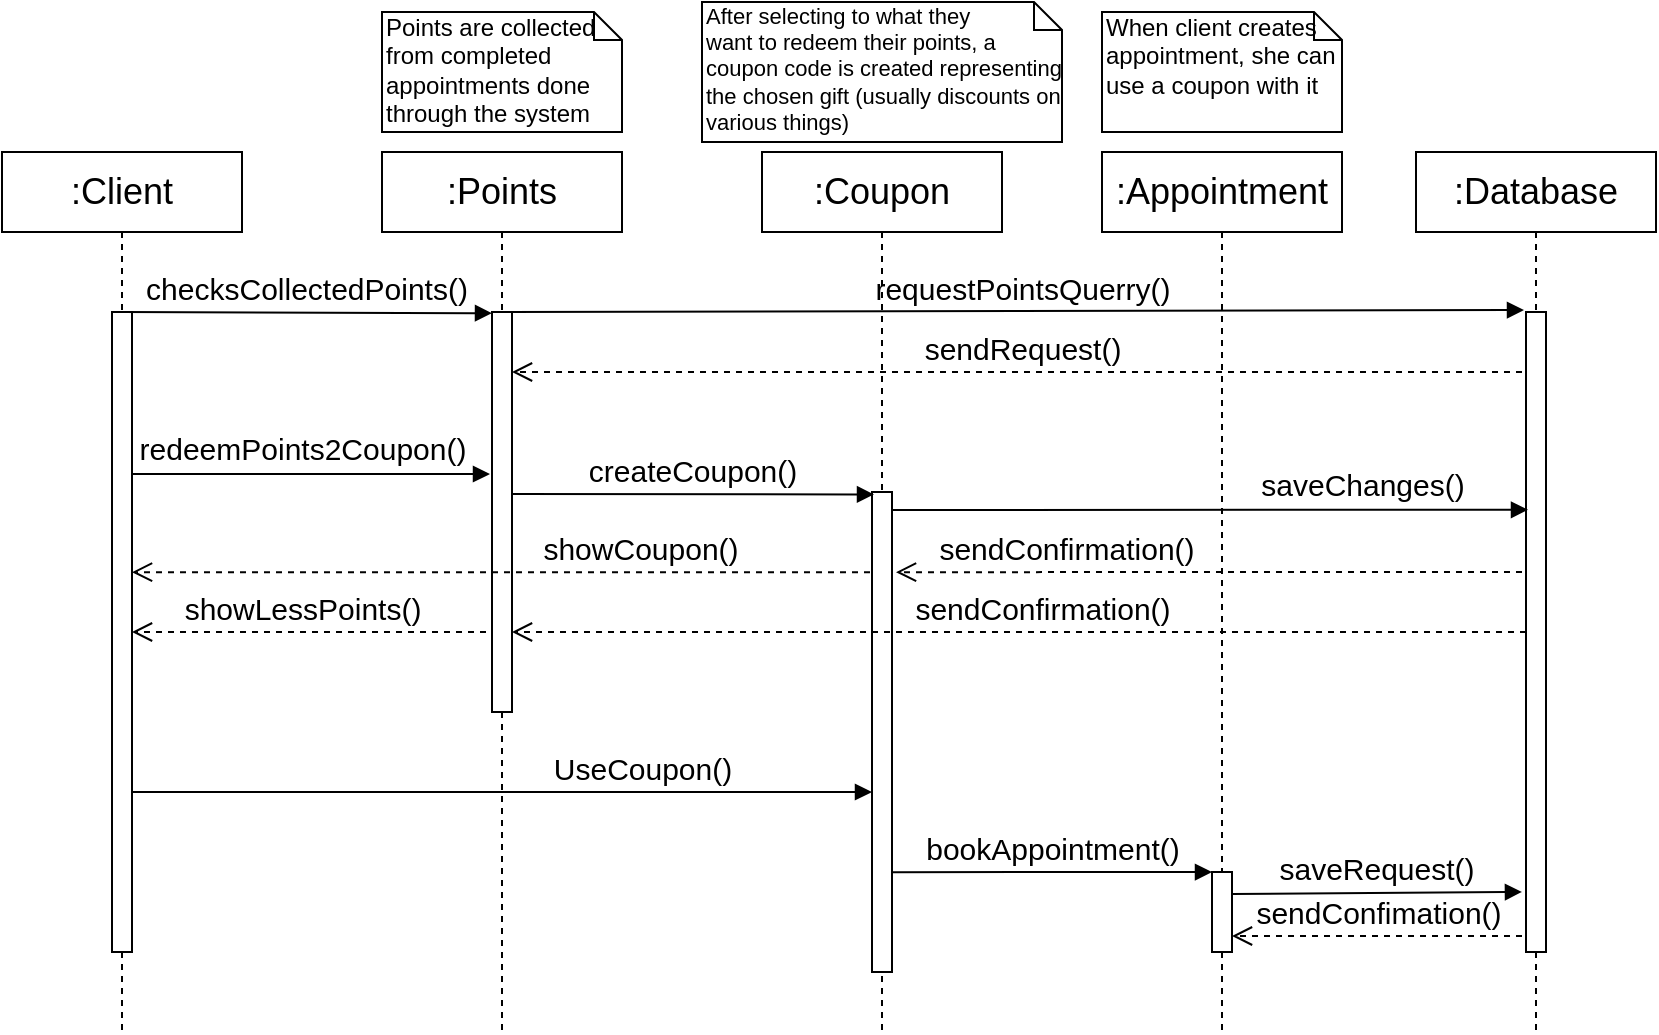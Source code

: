 <mxfile version="13.1.3" type="github">
  <diagram id="ZvswTUO-Zu5YeTHh9Eew" name="Page-1">
    <mxGraphModel dx="1062" dy="584" grid="1" gridSize="10" guides="1" tooltips="1" connect="1" arrows="1" fold="1" page="1" pageScale="1" pageWidth="827" pageHeight="1169" math="0" shadow="0">
      <root>
        <mxCell id="0" />
        <mxCell id="1" parent="0" />
        <mxCell id="kPbfFl2tk-6dKfdmZLiG-2" value=":Client" style="shape=umlLifeline;perimeter=lifelinePerimeter;whiteSpace=wrap;html=1;container=1;collapsible=0;recursiveResize=0;outlineConnect=0;fontSize=18;" parent="1" vertex="1">
          <mxGeometry y="80" width="120" height="440" as="geometry" />
        </mxCell>
        <mxCell id="kPbfFl2tk-6dKfdmZLiG-8" value="" style="html=1;points=[];perimeter=orthogonalPerimeter;" parent="kPbfFl2tk-6dKfdmZLiG-2" vertex="1">
          <mxGeometry x="55" y="80" width="10" height="320" as="geometry" />
        </mxCell>
        <mxCell id="kPbfFl2tk-6dKfdmZLiG-10" value="&lt;font style=&quot;font-size: 15px&quot;&gt;checksCollectedPoints()&lt;/font&gt;" style="html=1;verticalAlign=bottom;endArrow=block;entryX=0;entryY=0.003;entryDx=0;entryDy=0;entryPerimeter=0;" parent="kPbfFl2tk-6dKfdmZLiG-2" target="kPbfFl2tk-6dKfdmZLiG-9" edge="1">
          <mxGeometry width="80" relative="1" as="geometry">
            <mxPoint x="60" y="80" as="sourcePoint" />
            <mxPoint x="140" y="80" as="targetPoint" />
          </mxGeometry>
        </mxCell>
        <mxCell id="kPbfFl2tk-6dKfdmZLiG-4" value=":Points" style="shape=umlLifeline;perimeter=lifelinePerimeter;whiteSpace=wrap;html=1;container=1;collapsible=0;recursiveResize=0;outlineConnect=0;fontSize=18;" parent="1" vertex="1">
          <mxGeometry x="190" y="80" width="120" height="440" as="geometry" />
        </mxCell>
        <mxCell id="kPbfFl2tk-6dKfdmZLiG-9" value="" style="html=1;points=[];perimeter=orthogonalPerimeter;" parent="kPbfFl2tk-6dKfdmZLiG-4" vertex="1">
          <mxGeometry x="55" y="80" width="10" height="200" as="geometry" />
        </mxCell>
        <mxCell id="kPbfFl2tk-6dKfdmZLiG-13" value="requestPointsQuerry()" style="html=1;verticalAlign=bottom;endArrow=block;entryX=-0.1;entryY=-0.003;entryDx=0;entryDy=0;entryPerimeter=0;fontSize=15;" parent="kPbfFl2tk-6dKfdmZLiG-4" target="kPbfFl2tk-6dKfdmZLiG-14" edge="1">
          <mxGeometry x="0.018" width="80" relative="1" as="geometry">
            <mxPoint x="60" y="80" as="sourcePoint" />
            <mxPoint x="140" y="80" as="targetPoint" />
            <mxPoint as="offset" />
          </mxGeometry>
        </mxCell>
        <mxCell id="kPbfFl2tk-6dKfdmZLiG-5" value=":Database" style="shape=umlLifeline;perimeter=lifelinePerimeter;whiteSpace=wrap;html=1;container=1;collapsible=0;recursiveResize=0;outlineConnect=0;fontSize=18;" parent="1" vertex="1">
          <mxGeometry x="707" y="80" width="120" height="440" as="geometry" />
        </mxCell>
        <mxCell id="kPbfFl2tk-6dKfdmZLiG-14" value="" style="html=1;points=[];perimeter=orthogonalPerimeter;" parent="kPbfFl2tk-6dKfdmZLiG-5" vertex="1">
          <mxGeometry x="55" y="80" width="10" height="320" as="geometry" />
        </mxCell>
        <mxCell id="kPbfFl2tk-6dKfdmZLiG-3" value=":Appointment" style="shape=umlLifeline;perimeter=lifelinePerimeter;whiteSpace=wrap;html=1;container=1;collapsible=0;recursiveResize=0;outlineConnect=0;fontSize=18;" parent="1" vertex="1">
          <mxGeometry x="550" y="80" width="120" height="440" as="geometry" />
        </mxCell>
        <mxCell id="kPbfFl2tk-6dKfdmZLiG-27" value="" style="html=1;points=[];perimeter=orthogonalPerimeter;fontSize=15;" parent="kPbfFl2tk-6dKfdmZLiG-3" vertex="1">
          <mxGeometry x="55" y="360" width="10" height="40" as="geometry" />
        </mxCell>
        <mxCell id="kPbfFl2tk-6dKfdmZLiG-6" value=":Coupon" style="shape=umlLifeline;perimeter=lifelinePerimeter;whiteSpace=wrap;html=1;container=1;collapsible=0;recursiveResize=0;outlineConnect=0;fontSize=18;" parent="1" vertex="1">
          <mxGeometry x="380" y="80" width="120" height="440" as="geometry" />
        </mxCell>
        <mxCell id="kPbfFl2tk-6dKfdmZLiG-18" value="" style="html=1;points=[];perimeter=orthogonalPerimeter;fontSize=15;" parent="kPbfFl2tk-6dKfdmZLiG-6" vertex="1">
          <mxGeometry x="55" y="170" width="10" height="240" as="geometry" />
        </mxCell>
        <mxCell id="kPbfFl2tk-6dKfdmZLiG-12" value="Points are collected from completed appointments done through the system" style="shape=note;whiteSpace=wrap;html=1;size=14;verticalAlign=top;align=left;spacingTop=-6;" parent="1" vertex="1">
          <mxGeometry x="190" y="10" width="120" height="60" as="geometry" />
        </mxCell>
        <mxCell id="kPbfFl2tk-6dKfdmZLiG-15" value="sendRequest()" style="html=1;verticalAlign=bottom;endArrow=open;dashed=1;endSize=8;fontSize=15;" parent="1" target="kPbfFl2tk-6dKfdmZLiG-9" edge="1">
          <mxGeometry x="-0.01" relative="1" as="geometry">
            <mxPoint x="760" y="190" as="sourcePoint" />
            <mxPoint x="680" y="190" as="targetPoint" />
            <mxPoint as="offset" />
          </mxGeometry>
        </mxCell>
        <mxCell id="kPbfFl2tk-6dKfdmZLiG-16" value="redeemPoints2Coupon()" style="html=1;verticalAlign=bottom;endArrow=block;fontSize=15;exitX=1;exitY=0.253;exitDx=0;exitDy=0;exitPerimeter=0;entryX=-0.1;entryY=0.405;entryDx=0;entryDy=0;entryPerimeter=0;" parent="1" source="kPbfFl2tk-6dKfdmZLiG-8" target="kPbfFl2tk-6dKfdmZLiG-9" edge="1">
          <mxGeometry x="-0.056" y="1" width="80" relative="1" as="geometry">
            <mxPoint x="70" y="240" as="sourcePoint" />
            <mxPoint x="150" y="240" as="targetPoint" />
            <mxPoint as="offset" />
          </mxGeometry>
        </mxCell>
        <mxCell id="kPbfFl2tk-6dKfdmZLiG-17" value="createCoupon()" style="html=1;verticalAlign=bottom;endArrow=block;fontSize=15;entryX=0.1;entryY=0.005;entryDx=0;entryDy=0;entryPerimeter=0;" parent="1" target="kPbfFl2tk-6dKfdmZLiG-18" edge="1">
          <mxGeometry width="80" relative="1" as="geometry">
            <mxPoint x="255" y="251" as="sourcePoint" />
            <mxPoint x="340" y="250" as="targetPoint" />
          </mxGeometry>
        </mxCell>
        <mxCell id="kPbfFl2tk-6dKfdmZLiG-19" value="After selecting to what they &lt;br&gt;want to redeem their points, a coupon code is created representing the chosen gift (usually discounts on various things)" style="shape=note;whiteSpace=wrap;html=1;size=14;verticalAlign=top;align=left;spacingTop=-6;fontSize=11;" parent="1" vertex="1">
          <mxGeometry x="350" y="5" width="180" height="70" as="geometry" />
        </mxCell>
        <mxCell id="kPbfFl2tk-6dKfdmZLiG-20" value="saveChanges()" style="html=1;verticalAlign=bottom;endArrow=block;fontSize=15;entryX=0.1;entryY=0.309;entryDx=0;entryDy=0;entryPerimeter=0;" parent="1" target="kPbfFl2tk-6dKfdmZLiG-14" edge="1">
          <mxGeometry x="0.478" y="1" width="80" relative="1" as="geometry">
            <mxPoint x="445" y="259" as="sourcePoint" />
            <mxPoint x="530" y="260" as="targetPoint" />
            <mxPoint as="offset" />
          </mxGeometry>
        </mxCell>
        <mxCell id="kPbfFl2tk-6dKfdmZLiG-21" value="sendConfirmation()" style="html=1;verticalAlign=bottom;endArrow=open;dashed=1;endSize=8;fontSize=15;entryX=1.2;entryY=0.167;entryDx=0;entryDy=0;entryPerimeter=0;" parent="1" target="kPbfFl2tk-6dKfdmZLiG-18" edge="1">
          <mxGeometry x="0.46" relative="1" as="geometry">
            <mxPoint x="760" y="290" as="sourcePoint" />
            <mxPoint x="680" y="290" as="targetPoint" />
            <mxPoint as="offset" />
          </mxGeometry>
        </mxCell>
        <mxCell id="kPbfFl2tk-6dKfdmZLiG-22" value="showCoupon()" style="html=1;verticalAlign=bottom;endArrow=open;dashed=1;endSize=8;fontSize=15;exitX=-0.1;exitY=0.167;exitDx=0;exitDy=0;exitPerimeter=0;" parent="1" source="kPbfFl2tk-6dKfdmZLiG-18" target="kPbfFl2tk-6dKfdmZLiG-8" edge="1">
          <mxGeometry x="-0.378" relative="1" as="geometry">
            <mxPoint x="430" y="290" as="sourcePoint" />
            <mxPoint x="360" y="290" as="targetPoint" />
            <mxPoint as="offset" />
          </mxGeometry>
        </mxCell>
        <mxCell id="kPbfFl2tk-6dKfdmZLiG-23" value="sendConfirmation()" style="html=1;verticalAlign=bottom;endArrow=open;dashed=1;endSize=8;fontSize=15;exitX=0;exitY=0.5;exitDx=0;exitDy=0;exitPerimeter=0;" parent="1" source="kPbfFl2tk-6dKfdmZLiG-14" target="kPbfFl2tk-6dKfdmZLiG-9" edge="1">
          <mxGeometry x="-0.045" relative="1" as="geometry">
            <mxPoint x="760" y="321" as="sourcePoint" />
            <mxPoint x="450" y="320.95" as="targetPoint" />
            <mxPoint as="offset" />
          </mxGeometry>
        </mxCell>
        <mxCell id="kPbfFl2tk-6dKfdmZLiG-25" value="showLessPoints()" style="html=1;verticalAlign=bottom;endArrow=open;dashed=1;endSize=8;fontSize=15;" parent="1" target="kPbfFl2tk-6dKfdmZLiG-8" edge="1">
          <mxGeometry x="0.04" relative="1" as="geometry">
            <mxPoint x="242" y="320" as="sourcePoint" />
            <mxPoint x="160" y="320" as="targetPoint" />
            <Array as="points">
              <mxPoint x="210" y="320" />
            </Array>
            <mxPoint as="offset" />
          </mxGeometry>
        </mxCell>
        <mxCell id="kPbfFl2tk-6dKfdmZLiG-26" value="UseCoupon()" style="html=1;verticalAlign=bottom;endArrow=block;fontSize=15;exitX=1;exitY=0.75;exitDx=0;exitDy=0;exitPerimeter=0;" parent="1" source="kPbfFl2tk-6dKfdmZLiG-8" target="kPbfFl2tk-6dKfdmZLiG-18" edge="1">
          <mxGeometry x="0.378" width="80" relative="1" as="geometry">
            <mxPoint x="70" y="400" as="sourcePoint" />
            <mxPoint x="150" y="400" as="targetPoint" />
            <mxPoint as="offset" />
          </mxGeometry>
        </mxCell>
        <mxCell id="kPbfFl2tk-6dKfdmZLiG-28" value="bookAppointment()" style="html=1;verticalAlign=bottom;endArrow=block;fontSize=15;entryX=0;entryY=0;entryDx=0;entryDy=0;entryPerimeter=0;exitX=1;exitY=0.792;exitDx=0;exitDy=0;exitPerimeter=0;" parent="1" source="kPbfFl2tk-6dKfdmZLiG-18" target="kPbfFl2tk-6dKfdmZLiG-27" edge="1">
          <mxGeometry width="80" relative="1" as="geometry">
            <mxPoint x="460" y="400" as="sourcePoint" />
            <mxPoint x="540" y="400" as="targetPoint" />
          </mxGeometry>
        </mxCell>
        <mxCell id="kPbfFl2tk-6dKfdmZLiG-31" value="saveRequest()" style="html=1;verticalAlign=bottom;endArrow=block;fontSize=15;entryX=0.913;entryY=0.333;entryDx=0;entryDy=0;entryPerimeter=0;exitX=1;exitY=0.275;exitDx=0;exitDy=0;exitPerimeter=0;" parent="1" source="kPbfFl2tk-6dKfdmZLiG-27" edge="1">
          <mxGeometry width="80" relative="1" as="geometry">
            <mxPoint x="620" y="450" as="sourcePoint" />
            <mxPoint x="759.98" y="449.97" as="targetPoint" />
          </mxGeometry>
        </mxCell>
        <mxCell id="kPbfFl2tk-6dKfdmZLiG-32" value="sendConfimation()" style="html=1;verticalAlign=bottom;endArrow=open;dashed=1;endSize=8;fontSize=15;entryX=1;entryY=0.8;entryDx=0;entryDy=0;entryPerimeter=0;" parent="1" target="kPbfFl2tk-6dKfdmZLiG-27" edge="1">
          <mxGeometry relative="1" as="geometry">
            <mxPoint x="760" y="472" as="sourcePoint" />
            <mxPoint x="680" y="470" as="targetPoint" />
          </mxGeometry>
        </mxCell>
        <mxCell id="kPbfFl2tk-6dKfdmZLiG-35" value="When client creates appointment, she can use a coupon with it" style="shape=note;whiteSpace=wrap;html=1;size=14;verticalAlign=top;align=left;spacingTop=-6;" parent="1" vertex="1">
          <mxGeometry x="550" y="10" width="120" height="60" as="geometry" />
        </mxCell>
      </root>
    </mxGraphModel>
  </diagram>
</mxfile>
